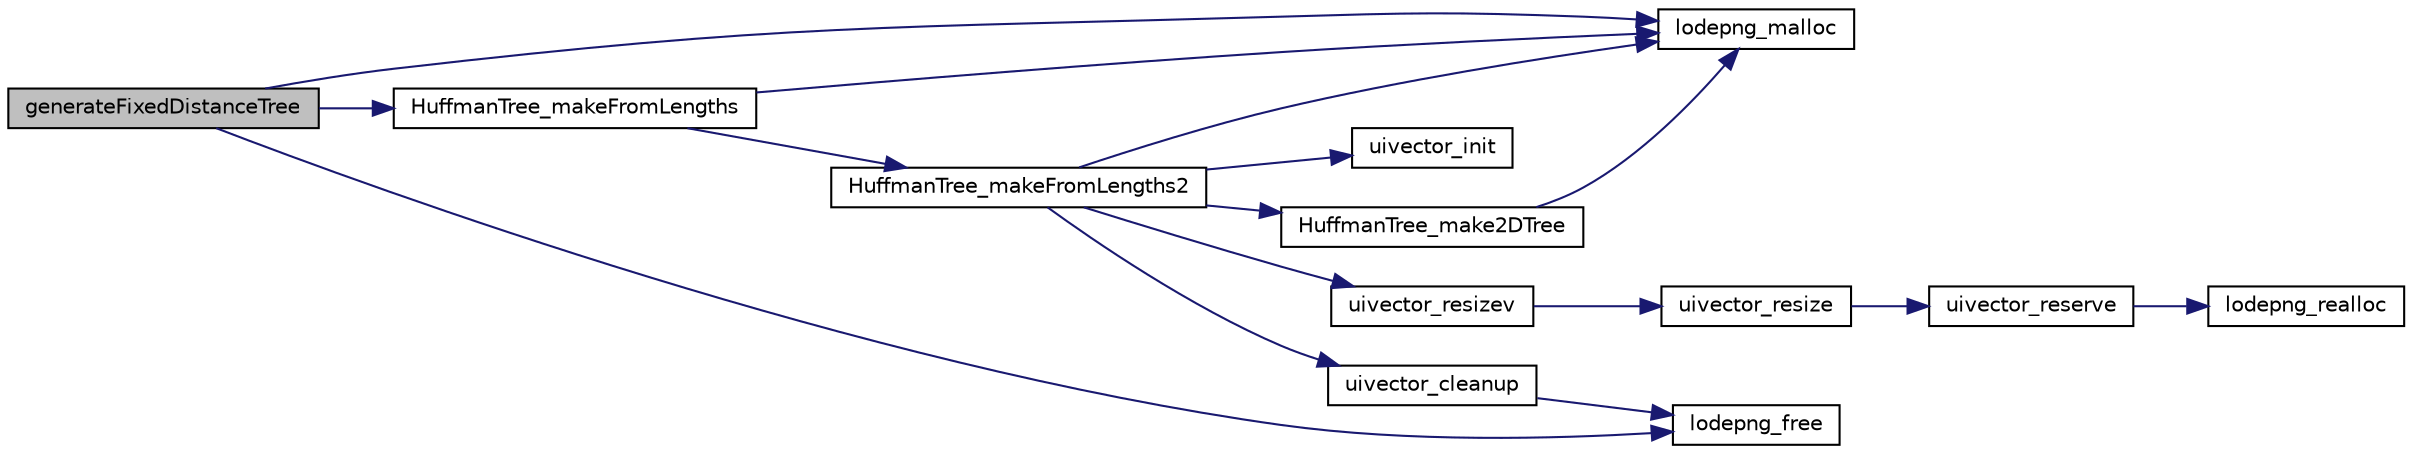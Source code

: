 digraph "generateFixedDistanceTree"
{
 // LATEX_PDF_SIZE
  edge [fontname="Helvetica",fontsize="10",labelfontname="Helvetica",labelfontsize="10"];
  node [fontname="Helvetica",fontsize="10",shape=record];
  rankdir="LR";
  Node1 [label="generateFixedDistanceTree",height=0.2,width=0.4,color="black", fillcolor="grey75", style="filled", fontcolor="black",tooltip=" "];
  Node1 -> Node2 [color="midnightblue",fontsize="10",style="solid",fontname="Helvetica"];
  Node2 [label="HuffmanTree_makeFromLengths",height=0.2,width=0.4,color="black", fillcolor="white", style="filled",URL="$lodepng_8cpp.html#aba97231d47c3cb5538a30bb0cd4be7e9",tooltip=" "];
  Node2 -> Node3 [color="midnightblue",fontsize="10",style="solid",fontname="Helvetica"];
  Node3 [label="HuffmanTree_makeFromLengths2",height=0.2,width=0.4,color="black", fillcolor="white", style="filled",URL="$lodepng_8cpp.html#a6dd288bb82383b61cb04855b6a38680a",tooltip=" "];
  Node3 -> Node4 [color="midnightblue",fontsize="10",style="solid",fontname="Helvetica"];
  Node4 [label="HuffmanTree_make2DTree",height=0.2,width=0.4,color="black", fillcolor="white", style="filled",URL="$lodepng_8cpp.html#aadc61a27e58bef1cc7722ea172bf58fd",tooltip=" "];
  Node4 -> Node5 [color="midnightblue",fontsize="10",style="solid",fontname="Helvetica"];
  Node5 [label="lodepng_malloc",height=0.2,width=0.4,color="black", fillcolor="white", style="filled",URL="$lodepng_8cpp.html#acde6d2f623c875a922fc7526d49af03c",tooltip=" "];
  Node3 -> Node5 [color="midnightblue",fontsize="10",style="solid",fontname="Helvetica"];
  Node3 -> Node6 [color="midnightblue",fontsize="10",style="solid",fontname="Helvetica"];
  Node6 [label="uivector_cleanup",height=0.2,width=0.4,color="black", fillcolor="white", style="filled",URL="$lodepng_8cpp.html#a58616079535e14a89a469632d078d336",tooltip=" "];
  Node6 -> Node7 [color="midnightblue",fontsize="10",style="solid",fontname="Helvetica"];
  Node7 [label="lodepng_free",height=0.2,width=0.4,color="black", fillcolor="white", style="filled",URL="$lodepng_8cpp.html#a5cabd4078527ba33b78791fac7e8b15c",tooltip=" "];
  Node3 -> Node8 [color="midnightblue",fontsize="10",style="solid",fontname="Helvetica"];
  Node8 [label="uivector_init",height=0.2,width=0.4,color="black", fillcolor="white", style="filled",URL="$lodepng_8cpp.html#aa03164e774d0dea9886ccdbb3f591f49",tooltip=" "];
  Node3 -> Node9 [color="midnightblue",fontsize="10",style="solid",fontname="Helvetica"];
  Node9 [label="uivector_resizev",height=0.2,width=0.4,color="black", fillcolor="white", style="filled",URL="$lodepng_8cpp.html#a2ceb381bbb52c2fc72946047b58ea11d",tooltip=" "];
  Node9 -> Node10 [color="midnightblue",fontsize="10",style="solid",fontname="Helvetica"];
  Node10 [label="uivector_resize",height=0.2,width=0.4,color="black", fillcolor="white", style="filled",URL="$lodepng_8cpp.html#a348bbe51fbdd2881e2caabe468611a26",tooltip=" "];
  Node10 -> Node11 [color="midnightblue",fontsize="10",style="solid",fontname="Helvetica"];
  Node11 [label="uivector_reserve",height=0.2,width=0.4,color="black", fillcolor="white", style="filled",URL="$lodepng_8cpp.html#a61adf65885d6d7d2ca17cc74c4878da2",tooltip=" "];
  Node11 -> Node12 [color="midnightblue",fontsize="10",style="solid",fontname="Helvetica"];
  Node12 [label="lodepng_realloc",height=0.2,width=0.4,color="black", fillcolor="white", style="filled",URL="$lodepng_8cpp.html#a6ee50a3631edd70134996a315552131b",tooltip=" "];
  Node2 -> Node5 [color="midnightblue",fontsize="10",style="solid",fontname="Helvetica"];
  Node1 -> Node7 [color="midnightblue",fontsize="10",style="solid",fontname="Helvetica"];
  Node1 -> Node5 [color="midnightblue",fontsize="10",style="solid",fontname="Helvetica"];
}
